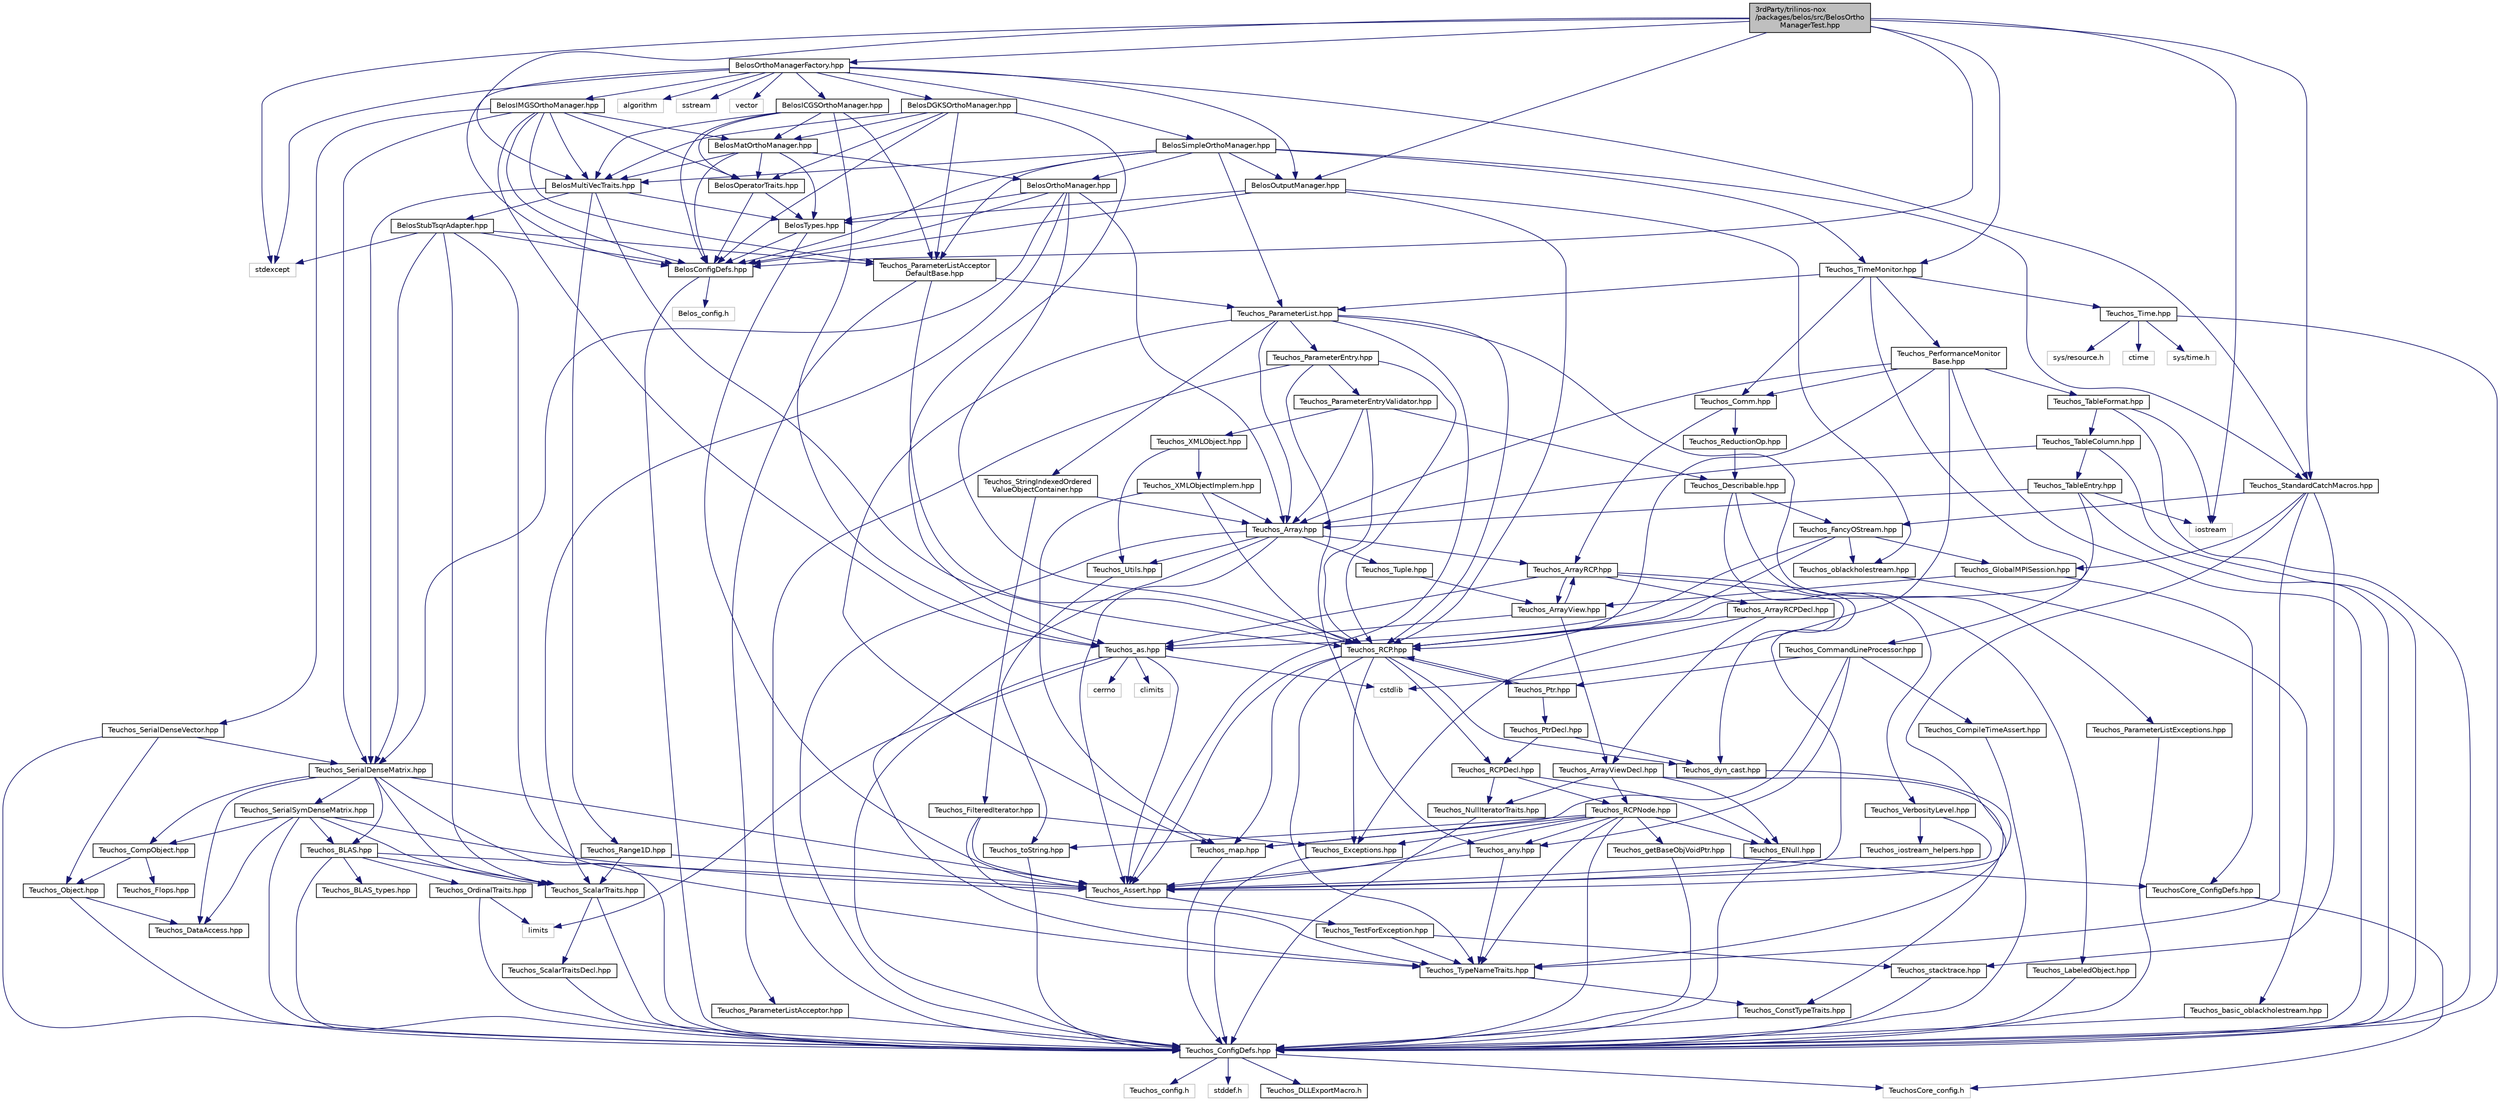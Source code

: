 digraph "3rdParty/trilinos-nox/packages/belos/src/BelosOrthoManagerTest.hpp"
{
  edge [fontname="Helvetica",fontsize="10",labelfontname="Helvetica",labelfontsize="10"];
  node [fontname="Helvetica",fontsize="10",shape=record];
  Node0 [label="3rdParty/trilinos-nox\l/packages/belos/src/BelosOrtho\lManagerTest.hpp",height=0.2,width=0.4,color="black", fillcolor="grey75", style="filled", fontcolor="black"];
  Node0 -> Node1 [color="midnightblue",fontsize="10",style="solid",fontname="Helvetica"];
  Node1 [label="BelosConfigDefs.hpp",height=0.2,width=0.4,color="black", fillcolor="white", style="filled",URL="$d9/da2/_belos_config_defs_8hpp.html",tooltip="Belos header file which uses auto-configuration information to include necessary C++ headers..."];
  Node1 -> Node2 [color="midnightblue",fontsize="10",style="solid",fontname="Helvetica"];
  Node2 [label="Belos_config.h",height=0.2,width=0.4,color="grey75", fillcolor="white", style="filled"];
  Node1 -> Node3 [color="midnightblue",fontsize="10",style="solid",fontname="Helvetica"];
  Node3 [label="Teuchos_ConfigDefs.hpp",height=0.2,width=0.4,color="black", fillcolor="white", style="filled",URL="$d5/d3c/_teuchos___config_defs_8hpp.html",tooltip="Teuchos header file which uses auto-configuration information to include necessary C++ headers..."];
  Node3 -> Node4 [color="midnightblue",fontsize="10",style="solid",fontname="Helvetica"];
  Node4 [label="TeuchosCore_config.h",height=0.2,width=0.4,color="grey75", fillcolor="white", style="filled"];
  Node3 -> Node5 [color="midnightblue",fontsize="10",style="solid",fontname="Helvetica"];
  Node5 [label="Teuchos_config.h",height=0.2,width=0.4,color="grey75", fillcolor="white", style="filled"];
  Node3 -> Node6 [color="midnightblue",fontsize="10",style="solid",fontname="Helvetica"];
  Node6 [label="stddef.h",height=0.2,width=0.4,color="grey75", fillcolor="white", style="filled"];
  Node3 -> Node7 [color="midnightblue",fontsize="10",style="solid",fontname="Helvetica"];
  Node7 [label="Teuchos_DLLExportMacro.h",height=0.2,width=0.4,color="black", fillcolor="white", style="filled",URL="$d2/dd7/_teuchos___d_l_l_export_macro_8h.html"];
  Node0 -> Node8 [color="midnightblue",fontsize="10",style="solid",fontname="Helvetica"];
  Node8 [label="BelosMultiVecTraits.hpp",height=0.2,width=0.4,color="black", fillcolor="white", style="filled",URL="$d0/dc8/_belos_multi_vec_traits_8hpp.html",tooltip="Declaration of basic traits for the multivector type. "];
  Node8 -> Node9 [color="midnightblue",fontsize="10",style="solid",fontname="Helvetica"];
  Node9 [label="BelosTypes.hpp",height=0.2,width=0.4,color="black", fillcolor="white", style="filled",URL="$d1/d5d/_belos_types_8hpp.html",tooltip="Collection of types and exceptions used within the Belos solvers. "];
  Node9 -> Node1 [color="midnightblue",fontsize="10",style="solid",fontname="Helvetica"];
  Node9 -> Node10 [color="midnightblue",fontsize="10",style="solid",fontname="Helvetica"];
  Node10 [label="Teuchos_Assert.hpp",height=0.2,width=0.4,color="black", fillcolor="white", style="filled",URL="$d1/d94/_teuchos___assert_8hpp.html"];
  Node10 -> Node11 [color="midnightblue",fontsize="10",style="solid",fontname="Helvetica"];
  Node11 [label="Teuchos_TestForException.hpp",height=0.2,width=0.4,color="black", fillcolor="white", style="filled",URL="$d5/d6b/_teuchos___test_for_exception_8hpp.html",tooltip="Standard test and throw macros. "];
  Node11 -> Node12 [color="midnightblue",fontsize="10",style="solid",fontname="Helvetica"];
  Node12 [label="Teuchos_TypeNameTraits.hpp",height=0.2,width=0.4,color="black", fillcolor="white", style="filled",URL="$dc/dc1/_teuchos___type_name_traits_8hpp.html",tooltip="Defines basic traits returning the name of a type in a portable and readable way. ..."];
  Node12 -> Node13 [color="midnightblue",fontsize="10",style="solid",fontname="Helvetica"];
  Node13 [label="Teuchos_ConstTypeTraits.hpp",height=0.2,width=0.4,color="black", fillcolor="white", style="filled",URL="$d1/db4/_teuchos___const_type_traits_8hpp.html"];
  Node13 -> Node3 [color="midnightblue",fontsize="10",style="solid",fontname="Helvetica"];
  Node11 -> Node14 [color="midnightblue",fontsize="10",style="solid",fontname="Helvetica"];
  Node14 [label="Teuchos_stacktrace.hpp",height=0.2,width=0.4,color="black", fillcolor="white", style="filled",URL="$dd/d97/_teuchos__stacktrace_8hpp.html",tooltip="Functions for returning stacktrace info (GCC only initially). "];
  Node14 -> Node3 [color="midnightblue",fontsize="10",style="solid",fontname="Helvetica"];
  Node8 -> Node15 [color="midnightblue",fontsize="10",style="solid",fontname="Helvetica"];
  Node15 [label="BelosStubTsqrAdapter.hpp",height=0.2,width=0.4,color="black", fillcolor="white", style="filled",URL="$db/d53/_belos_stub_tsqr_adapter_8hpp.html",tooltip="\"Stub\" TSQR adapter for unsupported multivector types. "];
  Node15 -> Node1 [color="midnightblue",fontsize="10",style="solid",fontname="Helvetica"];
  Node15 -> Node16 [color="midnightblue",fontsize="10",style="solid",fontname="Helvetica"];
  Node16 [label="Teuchos_ParameterListAcceptor\lDefaultBase.hpp",height=0.2,width=0.4,color="black", fillcolor="white", style="filled",URL="$df/d69/_teuchos___parameter_list_acceptor_default_base_8hpp.html"];
  Node16 -> Node17 [color="midnightblue",fontsize="10",style="solid",fontname="Helvetica"];
  Node17 [label="Teuchos_ParameterListAcceptor.hpp",height=0.2,width=0.4,color="black", fillcolor="white", style="filled",URL="$dd/d80/_teuchos___parameter_list_acceptor_8hpp.html"];
  Node17 -> Node3 [color="midnightblue",fontsize="10",style="solid",fontname="Helvetica"];
  Node16 -> Node18 [color="midnightblue",fontsize="10",style="solid",fontname="Helvetica"];
  Node18 [label="Teuchos_RCP.hpp",height=0.2,width=0.4,color="black", fillcolor="white", style="filled",URL="$d5/de4/_teuchos___r_c_p_8hpp.html",tooltip="Reference-counted pointer class and non-member templated function implementations. "];
  Node18 -> Node19 [color="midnightblue",fontsize="10",style="solid",fontname="Helvetica"];
  Node19 [label="Teuchos_RCPDecl.hpp",height=0.2,width=0.4,color="black", fillcolor="white", style="filled",URL="$d0/dbc/_teuchos___r_c_p_decl_8hpp.html",tooltip="Reference-counted pointer class and non-member templated function implementations. "];
  Node19 -> Node20 [color="midnightblue",fontsize="10",style="solid",fontname="Helvetica"];
  Node20 [label="Teuchos_RCPNode.hpp",height=0.2,width=0.4,color="black", fillcolor="white", style="filled",URL="$d3/d30/_teuchos___r_c_p_node_8hpp.html",tooltip="Reference-counted pointer node classes. "];
  Node20 -> Node3 [color="midnightblue",fontsize="10",style="solid",fontname="Helvetica"];
  Node20 -> Node21 [color="midnightblue",fontsize="10",style="solid",fontname="Helvetica"];
  Node21 [label="Teuchos_any.hpp",height=0.2,width=0.4,color="black", fillcolor="white", style="filled",URL="$d9/dc9/_teuchos__any_8hpp.html",tooltip="Modified boost::any class for holding a templated value. "];
  Node21 -> Node10 [color="midnightblue",fontsize="10",style="solid",fontname="Helvetica"];
  Node21 -> Node12 [color="midnightblue",fontsize="10",style="solid",fontname="Helvetica"];
  Node20 -> Node22 [color="midnightblue",fontsize="10",style="solid",fontname="Helvetica"];
  Node22 [label="Teuchos_map.hpp",height=0.2,width=0.4,color="black", fillcolor="white", style="filled",URL="$da/df9/_teuchos__map_8hpp.html",tooltip="Provides std::map class for deficient platforms. "];
  Node22 -> Node3 [color="midnightblue",fontsize="10",style="solid",fontname="Helvetica"];
  Node20 -> Node23 [color="midnightblue",fontsize="10",style="solid",fontname="Helvetica"];
  Node23 [label="Teuchos_ENull.hpp",height=0.2,width=0.4,color="black", fillcolor="white", style="filled",URL="$d7/d37/_teuchos___e_null_8hpp.html"];
  Node23 -> Node3 [color="midnightblue",fontsize="10",style="solid",fontname="Helvetica"];
  Node20 -> Node10 [color="midnightblue",fontsize="10",style="solid",fontname="Helvetica"];
  Node20 -> Node24 [color="midnightblue",fontsize="10",style="solid",fontname="Helvetica"];
  Node24 [label="Teuchos_Exceptions.hpp",height=0.2,width=0.4,color="black", fillcolor="white", style="filled",URL="$d2/d66/_teuchos___exceptions_8hpp.html"];
  Node24 -> Node3 [color="midnightblue",fontsize="10",style="solid",fontname="Helvetica"];
  Node20 -> Node12 [color="midnightblue",fontsize="10",style="solid",fontname="Helvetica"];
  Node20 -> Node25 [color="midnightblue",fontsize="10",style="solid",fontname="Helvetica"];
  Node25 [label="Teuchos_toString.hpp",height=0.2,width=0.4,color="black", fillcolor="white", style="filled",URL="$de/d8b/_teuchos__to_string_8hpp.html"];
  Node25 -> Node3 [color="midnightblue",fontsize="10",style="solid",fontname="Helvetica"];
  Node20 -> Node26 [color="midnightblue",fontsize="10",style="solid",fontname="Helvetica"];
  Node26 [label="Teuchos_getBaseObjVoidPtr.hpp",height=0.2,width=0.4,color="black", fillcolor="white", style="filled",URL="$db/ddb/_teuchos__get_base_obj_void_ptr_8hpp.html"];
  Node26 -> Node27 [color="midnightblue",fontsize="10",style="solid",fontname="Helvetica"];
  Node27 [label="TeuchosCore_ConfigDefs.hpp",height=0.2,width=0.4,color="black", fillcolor="white", style="filled",URL="$d1/d38/_teuchos_core___config_defs_8hpp.html"];
  Node27 -> Node4 [color="midnightblue",fontsize="10",style="solid",fontname="Helvetica"];
  Node26 -> Node3 [color="midnightblue",fontsize="10",style="solid",fontname="Helvetica"];
  Node19 -> Node23 [color="midnightblue",fontsize="10",style="solid",fontname="Helvetica"];
  Node19 -> Node28 [color="midnightblue",fontsize="10",style="solid",fontname="Helvetica"];
  Node28 [label="Teuchos_NullIteratorTraits.hpp",height=0.2,width=0.4,color="black", fillcolor="white", style="filled",URL="$d6/d76/_teuchos___null_iterator_traits_8hpp.html"];
  Node28 -> Node3 [color="midnightblue",fontsize="10",style="solid",fontname="Helvetica"];
  Node18 -> Node29 [color="midnightblue",fontsize="10",style="solid",fontname="Helvetica"];
  Node29 [label="Teuchos_Ptr.hpp",height=0.2,width=0.4,color="black", fillcolor="white", style="filled",URL="$dc/dc8/_teuchos___ptr_8hpp.html"];
  Node29 -> Node30 [color="midnightblue",fontsize="10",style="solid",fontname="Helvetica"];
  Node30 [label="Teuchos_PtrDecl.hpp",height=0.2,width=0.4,color="black", fillcolor="white", style="filled",URL="$df/dbd/_teuchos___ptr_decl_8hpp.html"];
  Node30 -> Node19 [color="midnightblue",fontsize="10",style="solid",fontname="Helvetica"];
  Node30 -> Node31 [color="midnightblue",fontsize="10",style="solid",fontname="Helvetica"];
  Node31 [label="Teuchos_dyn_cast.hpp",height=0.2,width=0.4,color="black", fillcolor="white", style="filled",URL="$d9/d17/_teuchos__dyn__cast_8hpp.html"];
  Node31 -> Node12 [color="midnightblue",fontsize="10",style="solid",fontname="Helvetica"];
  Node29 -> Node18 [color="midnightblue",fontsize="10",style="solid",fontname="Helvetica"];
  Node18 -> Node10 [color="midnightblue",fontsize="10",style="solid",fontname="Helvetica"];
  Node18 -> Node24 [color="midnightblue",fontsize="10",style="solid",fontname="Helvetica"];
  Node18 -> Node31 [color="midnightblue",fontsize="10",style="solid",fontname="Helvetica"];
  Node18 -> Node22 [color="midnightblue",fontsize="10",style="solid",fontname="Helvetica"];
  Node18 -> Node12 [color="midnightblue",fontsize="10",style="solid",fontname="Helvetica"];
  Node16 -> Node32 [color="midnightblue",fontsize="10",style="solid",fontname="Helvetica"];
  Node32 [label="Teuchos_ParameterList.hpp",height=0.2,width=0.4,color="black", fillcolor="white", style="filled",URL="$df/d49/_teuchos___parameter_list_8hpp.html",tooltip="Templated Parameter List class. "];
  Node32 -> Node33 [color="midnightblue",fontsize="10",style="solid",fontname="Helvetica"];
  Node33 [label="Teuchos_ParameterListExceptions.hpp",height=0.2,width=0.4,color="black", fillcolor="white", style="filled",URL="$dd/d54/_teuchos___parameter_list_exceptions_8hpp.html"];
  Node33 -> Node3 [color="midnightblue",fontsize="10",style="solid",fontname="Helvetica"];
  Node32 -> Node34 [color="midnightblue",fontsize="10",style="solid",fontname="Helvetica"];
  Node34 [label="Teuchos_ParameterEntry.hpp",height=0.2,width=0.4,color="black", fillcolor="white", style="filled",URL="$d9/daf/_teuchos___parameter_entry_8hpp.html",tooltip="Object held as the \"value\" in the Teuchos::ParameterList std::map. "];
  Node34 -> Node3 [color="midnightblue",fontsize="10",style="solid",fontname="Helvetica"];
  Node34 -> Node21 [color="midnightblue",fontsize="10",style="solid",fontname="Helvetica"];
  Node34 -> Node18 [color="midnightblue",fontsize="10",style="solid",fontname="Helvetica"];
  Node34 -> Node35 [color="midnightblue",fontsize="10",style="solid",fontname="Helvetica"];
  Node35 [label="Teuchos_ParameterEntryValidator.hpp",height=0.2,width=0.4,color="black", fillcolor="white", style="filled",URL="$d1/da5/_teuchos___parameter_entry_validator_8hpp.html"];
  Node35 -> Node18 [color="midnightblue",fontsize="10",style="solid",fontname="Helvetica"];
  Node35 -> Node36 [color="midnightblue",fontsize="10",style="solid",fontname="Helvetica"];
  Node36 [label="Teuchos_Array.hpp",height=0.2,width=0.4,color="black", fillcolor="white", style="filled",URL="$df/d74/_teuchos___array_8hpp.html",tooltip="Templated array class derived from the STL std::vector. "];
  Node36 -> Node3 [color="midnightblue",fontsize="10",style="solid",fontname="Helvetica"];
  Node36 -> Node10 [color="midnightblue",fontsize="10",style="solid",fontname="Helvetica"];
  Node36 -> Node12 [color="midnightblue",fontsize="10",style="solid",fontname="Helvetica"];
  Node36 -> Node37 [color="midnightblue",fontsize="10",style="solid",fontname="Helvetica"];
  Node37 [label="Teuchos_ArrayRCP.hpp",height=0.2,width=0.4,color="black", fillcolor="white", style="filled",URL="$dc/dde/_teuchos___array_r_c_p_8hpp.html"];
  Node37 -> Node38 [color="midnightblue",fontsize="10",style="solid",fontname="Helvetica"];
  Node38 [label="Teuchos_ArrayRCPDecl.hpp",height=0.2,width=0.4,color="black", fillcolor="white", style="filled",URL="$d6/d98/_teuchos___array_r_c_p_decl_8hpp.html"];
  Node38 -> Node18 [color="midnightblue",fontsize="10",style="solid",fontname="Helvetica"];
  Node38 -> Node24 [color="midnightblue",fontsize="10",style="solid",fontname="Helvetica"];
  Node38 -> Node39 [color="midnightblue",fontsize="10",style="solid",fontname="Helvetica"];
  Node39 [label="Teuchos_ArrayViewDecl.hpp",height=0.2,width=0.4,color="black", fillcolor="white", style="filled",URL="$dd/d83/_teuchos___array_view_decl_8hpp.html"];
  Node39 -> Node20 [color="midnightblue",fontsize="10",style="solid",fontname="Helvetica"];
  Node39 -> Node23 [color="midnightblue",fontsize="10",style="solid",fontname="Helvetica"];
  Node39 -> Node28 [color="midnightblue",fontsize="10",style="solid",fontname="Helvetica"];
  Node39 -> Node13 [color="midnightblue",fontsize="10",style="solid",fontname="Helvetica"];
  Node37 -> Node40 [color="midnightblue",fontsize="10",style="solid",fontname="Helvetica"];
  Node40 [label="Teuchos_ArrayView.hpp",height=0.2,width=0.4,color="black", fillcolor="white", style="filled",URL="$df/d54/_teuchos___array_view_8hpp.html"];
  Node40 -> Node39 [color="midnightblue",fontsize="10",style="solid",fontname="Helvetica"];
  Node40 -> Node37 [color="midnightblue",fontsize="10",style="solid",fontname="Helvetica"];
  Node40 -> Node41 [color="midnightblue",fontsize="10",style="solid",fontname="Helvetica"];
  Node41 [label="Teuchos_as.hpp",height=0.2,width=0.4,color="black", fillcolor="white", style="filled",URL="$d2/db9/_teuchos__as_8hpp.html",tooltip="Definition of Teuchos::as, for conversions between types. "];
  Node41 -> Node3 [color="midnightblue",fontsize="10",style="solid",fontname="Helvetica"];
  Node41 -> Node10 [color="midnightblue",fontsize="10",style="solid",fontname="Helvetica"];
  Node41 -> Node42 [color="midnightblue",fontsize="10",style="solid",fontname="Helvetica"];
  Node42 [label="limits",height=0.2,width=0.4,color="grey75", fillcolor="white", style="filled"];
  Node41 -> Node43 [color="midnightblue",fontsize="10",style="solid",fontname="Helvetica"];
  Node43 [label="cstdlib",height=0.2,width=0.4,color="grey75", fillcolor="white", style="filled"];
  Node41 -> Node44 [color="midnightblue",fontsize="10",style="solid",fontname="Helvetica"];
  Node44 [label="cerrno",height=0.2,width=0.4,color="grey75", fillcolor="white", style="filled"];
  Node41 -> Node45 [color="midnightblue",fontsize="10",style="solid",fontname="Helvetica"];
  Node45 [label="climits",height=0.2,width=0.4,color="grey75", fillcolor="white", style="filled"];
  Node37 -> Node10 [color="midnightblue",fontsize="10",style="solid",fontname="Helvetica"];
  Node37 -> Node31 [color="midnightblue",fontsize="10",style="solid",fontname="Helvetica"];
  Node37 -> Node41 [color="midnightblue",fontsize="10",style="solid",fontname="Helvetica"];
  Node36 -> Node46 [color="midnightblue",fontsize="10",style="solid",fontname="Helvetica"];
  Node46 [label="Teuchos_Tuple.hpp",height=0.2,width=0.4,color="black", fillcolor="white", style="filled",URL="$dd/deb/_teuchos___tuple_8hpp.html"];
  Node46 -> Node40 [color="midnightblue",fontsize="10",style="solid",fontname="Helvetica"];
  Node36 -> Node47 [color="midnightblue",fontsize="10",style="solid",fontname="Helvetica"];
  Node47 [label="Teuchos_Utils.hpp",height=0.2,width=0.4,color="black", fillcolor="white", style="filled",URL="$da/d13/_teuchos___utils_8hpp.html",tooltip="A utilities class for Teuchos. "];
  Node47 -> Node25 [color="midnightblue",fontsize="10",style="solid",fontname="Helvetica"];
  Node35 -> Node48 [color="midnightblue",fontsize="10",style="solid",fontname="Helvetica"];
  Node48 [label="Teuchos_XMLObject.hpp",height=0.2,width=0.4,color="black", fillcolor="white", style="filled",URL="$d5/d86/_teuchos___x_m_l_object_8hpp.html",tooltip="An object representation of a subset of XML data. "];
  Node48 -> Node49 [color="midnightblue",fontsize="10",style="solid",fontname="Helvetica"];
  Node49 [label="Teuchos_XMLObjectImplem.hpp",height=0.2,width=0.4,color="black", fillcolor="white", style="filled",URL="$d9/d6a/_teuchos___x_m_l_object_implem_8hpp.html",tooltip="Low level implementation of XMLObject. "];
  Node49 -> Node22 [color="midnightblue",fontsize="10",style="solid",fontname="Helvetica"];
  Node49 -> Node36 [color="midnightblue",fontsize="10",style="solid",fontname="Helvetica"];
  Node49 -> Node18 [color="midnightblue",fontsize="10",style="solid",fontname="Helvetica"];
  Node48 -> Node47 [color="midnightblue",fontsize="10",style="solid",fontname="Helvetica"];
  Node35 -> Node50 [color="midnightblue",fontsize="10",style="solid",fontname="Helvetica"];
  Node50 [label="Teuchos_Describable.hpp",height=0.2,width=0.4,color="black", fillcolor="white", style="filled",URL="$d8/d2e/_teuchos___describable_8hpp.html"];
  Node50 -> Node51 [color="midnightblue",fontsize="10",style="solid",fontname="Helvetica"];
  Node51 [label="Teuchos_VerbosityLevel.hpp",height=0.2,width=0.4,color="black", fillcolor="white", style="filled",URL="$d8/d4f/_teuchos___verbosity_level_8hpp.html"];
  Node51 -> Node10 [color="midnightblue",fontsize="10",style="solid",fontname="Helvetica"];
  Node51 -> Node52 [color="midnightblue",fontsize="10",style="solid",fontname="Helvetica"];
  Node52 [label="Teuchos_iostream_helpers.hpp",height=0.2,width=0.4,color="black", fillcolor="white", style="filled",URL="$de/dad/_teuchos__iostream__helpers_8hpp.html"];
  Node52 -> Node10 [color="midnightblue",fontsize="10",style="solid",fontname="Helvetica"];
  Node50 -> Node53 [color="midnightblue",fontsize="10",style="solid",fontname="Helvetica"];
  Node53 [label="Teuchos_FancyOStream.hpp",height=0.2,width=0.4,color="black", fillcolor="white", style="filled",URL="$d2/d6a/_teuchos___fancy_o_stream_8hpp.html"];
  Node53 -> Node18 [color="midnightblue",fontsize="10",style="solid",fontname="Helvetica"];
  Node53 -> Node54 [color="midnightblue",fontsize="10",style="solid",fontname="Helvetica"];
  Node54 [label="Teuchos_GlobalMPISession.hpp",height=0.2,width=0.4,color="black", fillcolor="white", style="filled",URL="$d4/df8/_teuchos___global_m_p_i_session_8hpp.html",tooltip="A MPI utilities class, providing methods for initializing, finalizing, and querying the global MPI se..."];
  Node54 -> Node27 [color="midnightblue",fontsize="10",style="solid",fontname="Helvetica"];
  Node54 -> Node40 [color="midnightblue",fontsize="10",style="solid",fontname="Helvetica"];
  Node53 -> Node55 [color="midnightblue",fontsize="10",style="solid",fontname="Helvetica"];
  Node55 [label="Teuchos_oblackholestream.hpp",height=0.2,width=0.4,color="black", fillcolor="white", style="filled",URL="$da/df2/_teuchos__oblackholestream_8hpp.html"];
  Node55 -> Node56 [color="midnightblue",fontsize="10",style="solid",fontname="Helvetica"];
  Node56 [label="Teuchos_basic_oblackholestream.hpp",height=0.2,width=0.4,color="black", fillcolor="white", style="filled",URL="$d2/de6/_teuchos__basic__oblackholestream_8hpp.html"];
  Node56 -> Node3 [color="midnightblue",fontsize="10",style="solid",fontname="Helvetica"];
  Node53 -> Node41 [color="midnightblue",fontsize="10",style="solid",fontname="Helvetica"];
  Node50 -> Node57 [color="midnightblue",fontsize="10",style="solid",fontname="Helvetica"];
  Node57 [label="Teuchos_LabeledObject.hpp",height=0.2,width=0.4,color="black", fillcolor="white", style="filled",URL="$d2/de2/_teuchos___labeled_object_8hpp.html"];
  Node57 -> Node3 [color="midnightblue",fontsize="10",style="solid",fontname="Helvetica"];
  Node32 -> Node58 [color="midnightblue",fontsize="10",style="solid",fontname="Helvetica"];
  Node58 [label="Teuchos_StringIndexedOrdered\lValueObjectContainer.hpp",height=0.2,width=0.4,color="black", fillcolor="white", style="filled",URL="$da/d7f/_teuchos___string_indexed_ordered_value_object_container_8hpp.html"];
  Node58 -> Node36 [color="midnightblue",fontsize="10",style="solid",fontname="Helvetica"];
  Node58 -> Node59 [color="midnightblue",fontsize="10",style="solid",fontname="Helvetica"];
  Node59 [label="Teuchos_FilteredIterator.hpp",height=0.2,width=0.4,color="black", fillcolor="white", style="filled",URL="$d9/d7d/_teuchos___filtered_iterator_8hpp.html"];
  Node59 -> Node10 [color="midnightblue",fontsize="10",style="solid",fontname="Helvetica"];
  Node59 -> Node12 [color="midnightblue",fontsize="10",style="solid",fontname="Helvetica"];
  Node59 -> Node24 [color="midnightblue",fontsize="10",style="solid",fontname="Helvetica"];
  Node32 -> Node10 [color="midnightblue",fontsize="10",style="solid",fontname="Helvetica"];
  Node32 -> Node18 [color="midnightblue",fontsize="10",style="solid",fontname="Helvetica"];
  Node32 -> Node36 [color="midnightblue",fontsize="10",style="solid",fontname="Helvetica"];
  Node32 -> Node22 [color="midnightblue",fontsize="10",style="solid",fontname="Helvetica"];
  Node15 -> Node60 [color="midnightblue",fontsize="10",style="solid",fontname="Helvetica"];
  Node60 [label="Teuchos_ScalarTraits.hpp",height=0.2,width=0.4,color="black", fillcolor="white", style="filled",URL="$d2/d50/_teuchos___scalar_traits_8hpp.html",tooltip="Defines basic traits for the scalar field type. "];
  Node60 -> Node3 [color="midnightblue",fontsize="10",style="solid",fontname="Helvetica"];
  Node60 -> Node61 [color="midnightblue",fontsize="10",style="solid",fontname="Helvetica"];
  Node61 [label="Teuchos_ScalarTraitsDecl.hpp",height=0.2,width=0.4,color="black", fillcolor="white", style="filled",URL="$d2/d8b/_teuchos___scalar_traits_decl_8hpp.html",tooltip="Declaration and default implementation for basic traits for the scalar field type. "];
  Node61 -> Node3 [color="midnightblue",fontsize="10",style="solid",fontname="Helvetica"];
  Node15 -> Node62 [color="midnightblue",fontsize="10",style="solid",fontname="Helvetica"];
  Node62 [label="Teuchos_SerialDenseMatrix.hpp",height=0.2,width=0.4,color="black", fillcolor="white", style="filled",URL="$d3/d68/_teuchos___serial_dense_matrix_8hpp.html",tooltip="Templated serial dense matrix class. "];
  Node62 -> Node63 [color="midnightblue",fontsize="10",style="solid",fontname="Helvetica"];
  Node63 [label="Teuchos_CompObject.hpp",height=0.2,width=0.4,color="black", fillcolor="white", style="filled",URL="$d9/d2e/_teuchos___comp_object_8hpp.html",tooltip="Object for storing data and providing functionality that is common to all computational classes..."];
  Node63 -> Node64 [color="midnightblue",fontsize="10",style="solid",fontname="Helvetica"];
  Node64 [label="Teuchos_Object.hpp",height=0.2,width=0.4,color="black", fillcolor="white", style="filled",URL="$df/db3/_teuchos___object_8hpp.html",tooltip="The base Teuchos object. "];
  Node64 -> Node3 [color="midnightblue",fontsize="10",style="solid",fontname="Helvetica"];
  Node64 -> Node65 [color="midnightblue",fontsize="10",style="solid",fontname="Helvetica"];
  Node65 [label="Teuchos_DataAccess.hpp",height=0.2,width=0.4,color="black", fillcolor="white", style="filled",URL="$de/d96/_teuchos___data_access_8hpp.html",tooltip="Teuchos::DataAccess Mode enumerable type. "];
  Node63 -> Node66 [color="midnightblue",fontsize="10",style="solid",fontname="Helvetica"];
  Node66 [label="Teuchos_Flops.hpp",height=0.2,width=0.4,color="black", fillcolor="white", style="filled",URL="$d3/dae/_teuchos___flops_8hpp.html",tooltip="Object for providing basic support and consistent interfaces for counting/reporting floating-point op..."];
  Node62 -> Node67 [color="midnightblue",fontsize="10",style="solid",fontname="Helvetica"];
  Node67 [label="Teuchos_BLAS.hpp",height=0.2,width=0.4,color="black", fillcolor="white", style="filled",URL="$d1/dd9/_teuchos___b_l_a_s_8hpp.html",tooltip="Templated interface class to BLAS routines. "];
  Node67 -> Node3 [color="midnightblue",fontsize="10",style="solid",fontname="Helvetica"];
  Node67 -> Node60 [color="midnightblue",fontsize="10",style="solid",fontname="Helvetica"];
  Node67 -> Node68 [color="midnightblue",fontsize="10",style="solid",fontname="Helvetica"];
  Node68 [label="Teuchos_OrdinalTraits.hpp",height=0.2,width=0.4,color="black", fillcolor="white", style="filled",URL="$d2/dc5/_teuchos___ordinal_traits_8hpp.html",tooltip="Defines basic traits for the ordinal field type. "];
  Node68 -> Node3 [color="midnightblue",fontsize="10",style="solid",fontname="Helvetica"];
  Node68 -> Node42 [color="midnightblue",fontsize="10",style="solid",fontname="Helvetica"];
  Node67 -> Node69 [color="midnightblue",fontsize="10",style="solid",fontname="Helvetica"];
  Node69 [label="Teuchos_BLAS_types.hpp",height=0.2,width=0.4,color="black", fillcolor="white", style="filled",URL="$d1/d30/_teuchos___b_l_a_s__types_8hpp.html",tooltip="Enumerated types for BLAS input characters. "];
  Node67 -> Node10 [color="midnightblue",fontsize="10",style="solid",fontname="Helvetica"];
  Node62 -> Node60 [color="midnightblue",fontsize="10",style="solid",fontname="Helvetica"];
  Node62 -> Node65 [color="midnightblue",fontsize="10",style="solid",fontname="Helvetica"];
  Node62 -> Node3 [color="midnightblue",fontsize="10",style="solid",fontname="Helvetica"];
  Node62 -> Node10 [color="midnightblue",fontsize="10",style="solid",fontname="Helvetica"];
  Node62 -> Node70 [color="midnightblue",fontsize="10",style="solid",fontname="Helvetica"];
  Node70 [label="Teuchos_SerialSymDenseMatrix.hpp",height=0.2,width=0.4,color="black", fillcolor="white", style="filled",URL="$db/d6c/_teuchos___serial_sym_dense_matrix_8hpp.html",tooltip="Templated serial, dense, symmetric matrix class. "];
  Node70 -> Node63 [color="midnightblue",fontsize="10",style="solid",fontname="Helvetica"];
  Node70 -> Node67 [color="midnightblue",fontsize="10",style="solid",fontname="Helvetica"];
  Node70 -> Node60 [color="midnightblue",fontsize="10",style="solid",fontname="Helvetica"];
  Node70 -> Node65 [color="midnightblue",fontsize="10",style="solid",fontname="Helvetica"];
  Node70 -> Node3 [color="midnightblue",fontsize="10",style="solid",fontname="Helvetica"];
  Node70 -> Node10 [color="midnightblue",fontsize="10",style="solid",fontname="Helvetica"];
  Node15 -> Node12 [color="midnightblue",fontsize="10",style="solid",fontname="Helvetica"];
  Node15 -> Node71 [color="midnightblue",fontsize="10",style="solid",fontname="Helvetica"];
  Node71 [label="stdexcept",height=0.2,width=0.4,color="grey75", fillcolor="white", style="filled"];
  Node8 -> Node72 [color="midnightblue",fontsize="10",style="solid",fontname="Helvetica"];
  Node72 [label="Teuchos_Range1D.hpp",height=0.2,width=0.4,color="black", fillcolor="white", style="filled",URL="$dd/d66/_teuchos___range1_d_8hpp.html"];
  Node72 -> Node60 [color="midnightblue",fontsize="10",style="solid",fontname="Helvetica"];
  Node72 -> Node10 [color="midnightblue",fontsize="10",style="solid",fontname="Helvetica"];
  Node8 -> Node18 [color="midnightblue",fontsize="10",style="solid",fontname="Helvetica"];
  Node8 -> Node62 [color="midnightblue",fontsize="10",style="solid",fontname="Helvetica"];
  Node0 -> Node73 [color="midnightblue",fontsize="10",style="solid",fontname="Helvetica"];
  Node73 [label="BelosOutputManager.hpp",height=0.2,width=0.4,color="black", fillcolor="white", style="filled",URL="$d0/db2/_belos_output_manager_8hpp.html",tooltip="Class which manages the output and verbosity of the Belos solvers. "];
  Node73 -> Node1 [color="midnightblue",fontsize="10",style="solid",fontname="Helvetica"];
  Node73 -> Node9 [color="midnightblue",fontsize="10",style="solid",fontname="Helvetica"];
  Node73 -> Node55 [color="midnightblue",fontsize="10",style="solid",fontname="Helvetica"];
  Node73 -> Node18 [color="midnightblue",fontsize="10",style="solid",fontname="Helvetica"];
  Node0 -> Node74 [color="midnightblue",fontsize="10",style="solid",fontname="Helvetica"];
  Node74 [label="BelosOrthoManagerFactory.hpp",height=0.2,width=0.4,color="black", fillcolor="white", style="filled",URL="$db/d04/_belos_ortho_manager_factory_8hpp.html"];
  Node74 -> Node1 [color="midnightblue",fontsize="10",style="solid",fontname="Helvetica"];
  Node74 -> Node75 [color="midnightblue",fontsize="10",style="solid",fontname="Helvetica"];
  Node75 [label="BelosICGSOrthoManager.hpp",height=0.2,width=0.4,color="black", fillcolor="white", style="filled",URL="$d3/db7/_belos_i_c_g_s_ortho_manager_8hpp.html",tooltip="Iterated Classical Gram-Schmidt (ICGS) implementation of the Belos::OrthoManager class. "];
  Node75 -> Node1 [color="midnightblue",fontsize="10",style="solid",fontname="Helvetica"];
  Node75 -> Node8 [color="midnightblue",fontsize="10",style="solid",fontname="Helvetica"];
  Node75 -> Node76 [color="midnightblue",fontsize="10",style="solid",fontname="Helvetica"];
  Node76 [label="BelosOperatorTraits.hpp",height=0.2,width=0.4,color="black", fillcolor="white", style="filled",URL="$d8/de4/_belos_operator_traits_8hpp.html",tooltip="Class which defines basic traits for the operator type. "];
  Node76 -> Node1 [color="midnightblue",fontsize="10",style="solid",fontname="Helvetica"];
  Node76 -> Node9 [color="midnightblue",fontsize="10",style="solid",fontname="Helvetica"];
  Node75 -> Node77 [color="midnightblue",fontsize="10",style="solid",fontname="Helvetica"];
  Node77 [label="BelosMatOrthoManager.hpp",height=0.2,width=0.4,color="black", fillcolor="white", style="filled",URL="$d3/da1/_belos_mat_ortho_manager_8hpp.html",tooltip="Templated virtual class for providing orthogonalization/orthonormalization methods with matrix-based ..."];
  Node77 -> Node1 [color="midnightblue",fontsize="10",style="solid",fontname="Helvetica"];
  Node77 -> Node9 [color="midnightblue",fontsize="10",style="solid",fontname="Helvetica"];
  Node77 -> Node78 [color="midnightblue",fontsize="10",style="solid",fontname="Helvetica"];
  Node78 [label="BelosOrthoManager.hpp",height=0.2,width=0.4,color="black", fillcolor="white", style="filled",URL="$d4/d0b/_belos_ortho_manager_8hpp.html",tooltip="Templated virtual class for providing orthogonalization/orthonormalization methods. "];
  Node78 -> Node1 [color="midnightblue",fontsize="10",style="solid",fontname="Helvetica"];
  Node78 -> Node9 [color="midnightblue",fontsize="10",style="solid",fontname="Helvetica"];
  Node78 -> Node60 [color="midnightblue",fontsize="10",style="solid",fontname="Helvetica"];
  Node78 -> Node18 [color="midnightblue",fontsize="10",style="solid",fontname="Helvetica"];
  Node78 -> Node62 [color="midnightblue",fontsize="10",style="solid",fontname="Helvetica"];
  Node78 -> Node36 [color="midnightblue",fontsize="10",style="solid",fontname="Helvetica"];
  Node77 -> Node8 [color="midnightblue",fontsize="10",style="solid",fontname="Helvetica"];
  Node77 -> Node76 [color="midnightblue",fontsize="10",style="solid",fontname="Helvetica"];
  Node75 -> Node41 [color="midnightblue",fontsize="10",style="solid",fontname="Helvetica"];
  Node75 -> Node16 [color="midnightblue",fontsize="10",style="solid",fontname="Helvetica"];
  Node74 -> Node79 [color="midnightblue",fontsize="10",style="solid",fontname="Helvetica"];
  Node79 [label="BelosIMGSOrthoManager.hpp",height=0.2,width=0.4,color="black", fillcolor="white", style="filled",URL="$d0/dd0/_belos_i_m_g_s_ortho_manager_8hpp.html",tooltip="Iterated Modified Gram-Schmidt (IMGS) implementation of the Belos::OrthoManager class. "];
  Node79 -> Node1 [color="midnightblue",fontsize="10",style="solid",fontname="Helvetica"];
  Node79 -> Node8 [color="midnightblue",fontsize="10",style="solid",fontname="Helvetica"];
  Node79 -> Node76 [color="midnightblue",fontsize="10",style="solid",fontname="Helvetica"];
  Node79 -> Node77 [color="midnightblue",fontsize="10",style="solid",fontname="Helvetica"];
  Node79 -> Node62 [color="midnightblue",fontsize="10",style="solid",fontname="Helvetica"];
  Node79 -> Node80 [color="midnightblue",fontsize="10",style="solid",fontname="Helvetica"];
  Node80 [label="Teuchos_SerialDenseVector.hpp",height=0.2,width=0.4,color="black", fillcolor="white", style="filled",URL="$d7/db7/_teuchos___serial_dense_vector_8hpp.html",tooltip="Templated serial dense vector class. "];
  Node80 -> Node3 [color="midnightblue",fontsize="10",style="solid",fontname="Helvetica"];
  Node80 -> Node64 [color="midnightblue",fontsize="10",style="solid",fontname="Helvetica"];
  Node80 -> Node62 [color="midnightblue",fontsize="10",style="solid",fontname="Helvetica"];
  Node79 -> Node41 [color="midnightblue",fontsize="10",style="solid",fontname="Helvetica"];
  Node79 -> Node16 [color="midnightblue",fontsize="10",style="solid",fontname="Helvetica"];
  Node74 -> Node81 [color="midnightblue",fontsize="10",style="solid",fontname="Helvetica"];
  Node81 [label="BelosDGKSOrthoManager.hpp",height=0.2,width=0.4,color="black", fillcolor="white", style="filled",URL="$d7/d80/_belos_d_g_k_s_ortho_manager_8hpp.html",tooltip="Classical Gram-Schmidt (with DGKS correction) implementation of the Belos::OrthoManager class..."];
  Node81 -> Node1 [color="midnightblue",fontsize="10",style="solid",fontname="Helvetica"];
  Node81 -> Node8 [color="midnightblue",fontsize="10",style="solid",fontname="Helvetica"];
  Node81 -> Node76 [color="midnightblue",fontsize="10",style="solid",fontname="Helvetica"];
  Node81 -> Node77 [color="midnightblue",fontsize="10",style="solid",fontname="Helvetica"];
  Node81 -> Node41 [color="midnightblue",fontsize="10",style="solid",fontname="Helvetica"];
  Node81 -> Node16 [color="midnightblue",fontsize="10",style="solid",fontname="Helvetica"];
  Node74 -> Node82 [color="midnightblue",fontsize="10",style="solid",fontname="Helvetica"];
  Node82 [label="BelosSimpleOrthoManager.hpp",height=0.2,width=0.4,color="black", fillcolor="white", style="filled",URL="$da/d5a/_belos_simple_ortho_manager_8hpp.html",tooltip="Simple OrthoManager implementation for benchmarks. "];
  Node82 -> Node1 [color="midnightblue",fontsize="10",style="solid",fontname="Helvetica"];
  Node82 -> Node8 [color="midnightblue",fontsize="10",style="solid",fontname="Helvetica"];
  Node82 -> Node78 [color="midnightblue",fontsize="10",style="solid",fontname="Helvetica"];
  Node82 -> Node73 [color="midnightblue",fontsize="10",style="solid",fontname="Helvetica"];
  Node82 -> Node32 [color="midnightblue",fontsize="10",style="solid",fontname="Helvetica"];
  Node82 -> Node16 [color="midnightblue",fontsize="10",style="solid",fontname="Helvetica"];
  Node82 -> Node83 [color="midnightblue",fontsize="10",style="solid",fontname="Helvetica"];
  Node83 [label="Teuchos_StandardCatchMacros.hpp",height=0.2,width=0.4,color="black", fillcolor="white", style="filled",URL="$da/db6/_teuchos___standard_catch_macros_8hpp.html"];
  Node83 -> Node54 [color="midnightblue",fontsize="10",style="solid",fontname="Helvetica"];
  Node83 -> Node53 [color="midnightblue",fontsize="10",style="solid",fontname="Helvetica"];
  Node83 -> Node12 [color="midnightblue",fontsize="10",style="solid",fontname="Helvetica"];
  Node83 -> Node14 [color="midnightblue",fontsize="10",style="solid",fontname="Helvetica"];
  Node83 -> Node10 [color="midnightblue",fontsize="10",style="solid",fontname="Helvetica"];
  Node82 -> Node84 [color="midnightblue",fontsize="10",style="solid",fontname="Helvetica"];
  Node84 [label="Teuchos_TimeMonitor.hpp",height=0.2,width=0.4,color="black", fillcolor="white", style="filled",URL="$d7/d89/_teuchos___time_monitor_8hpp.html",tooltip="Scope protection wrapper for Teuchos::Time, with timer reporting functionality. "];
  Node84 -> Node85 [color="midnightblue",fontsize="10",style="solid",fontname="Helvetica"];
  Node85 [label="Teuchos_PerformanceMonitor\lBase.hpp",height=0.2,width=0.4,color="black", fillcolor="white", style="filled",URL="$da/dfd/_teuchos___performance_monitor_base_8hpp.html",tooltip="Provides common capabilities for collecting and reporting performance data across processors..."];
  Node85 -> Node3 [color="midnightblue",fontsize="10",style="solid",fontname="Helvetica"];
  Node85 -> Node36 [color="midnightblue",fontsize="10",style="solid",fontname="Helvetica"];
  Node85 -> Node86 [color="midnightblue",fontsize="10",style="solid",fontname="Helvetica"];
  Node86 [label="Teuchos_Comm.hpp",height=0.2,width=0.4,color="black", fillcolor="white", style="filled",URL="$d6/d50/_teuchos___comm_8hpp.html"];
  Node86 -> Node87 [color="midnightblue",fontsize="10",style="solid",fontname="Helvetica"];
  Node87 [label="Teuchos_ReductionOp.hpp",height=0.2,width=0.4,color="black", fillcolor="white", style="filled",URL="$de/d7c/_teuchos___reduction_op_8hpp.html"];
  Node87 -> Node50 [color="midnightblue",fontsize="10",style="solid",fontname="Helvetica"];
  Node86 -> Node37 [color="midnightblue",fontsize="10",style="solid",fontname="Helvetica"];
  Node85 -> Node18 [color="midnightblue",fontsize="10",style="solid",fontname="Helvetica"];
  Node85 -> Node88 [color="midnightblue",fontsize="10",style="solid",fontname="Helvetica"];
  Node88 [label="Teuchos_TableFormat.hpp",height=0.2,width=0.4,color="black", fillcolor="white", style="filled",URL="$d9/de6/_teuchos___table_format_8hpp.html",tooltip="Provides utilities for formatting tabular output. "];
  Node88 -> Node3 [color="midnightblue",fontsize="10",style="solid",fontname="Helvetica"];
  Node88 -> Node89 [color="midnightblue",fontsize="10",style="solid",fontname="Helvetica"];
  Node89 [label="Teuchos_TableColumn.hpp",height=0.2,width=0.4,color="black", fillcolor="white", style="filled",URL="$dc/d23/_teuchos___table_column_8hpp.html",tooltip="A column of TableEntry objects. "];
  Node89 -> Node3 [color="midnightblue",fontsize="10",style="solid",fontname="Helvetica"];
  Node89 -> Node90 [color="midnightblue",fontsize="10",style="solid",fontname="Helvetica"];
  Node90 [label="Teuchos_TableEntry.hpp",height=0.2,width=0.4,color="black", fillcolor="white", style="filled",URL="$d7/d9c/_teuchos___table_entry_8hpp.html",tooltip="Base class for representing compound entries in a printed table of data. \"Compound\" means that each e..."];
  Node90 -> Node3 [color="midnightblue",fontsize="10",style="solid",fontname="Helvetica"];
  Node90 -> Node18 [color="midnightblue",fontsize="10",style="solid",fontname="Helvetica"];
  Node90 -> Node36 [color="midnightblue",fontsize="10",style="solid",fontname="Helvetica"];
  Node90 -> Node91 [color="midnightblue",fontsize="10",style="solid",fontname="Helvetica"];
  Node91 [label="iostream",height=0.2,width=0.4,color="grey75", fillcolor="white", style="filled"];
  Node89 -> Node36 [color="midnightblue",fontsize="10",style="solid",fontname="Helvetica"];
  Node88 -> Node91 [color="midnightblue",fontsize="10",style="solid",fontname="Helvetica"];
  Node85 -> Node43 [color="midnightblue",fontsize="10",style="solid",fontname="Helvetica"];
  Node84 -> Node32 [color="midnightblue",fontsize="10",style="solid",fontname="Helvetica"];
  Node84 -> Node86 [color="midnightblue",fontsize="10",style="solid",fontname="Helvetica"];
  Node84 -> Node92 [color="midnightblue",fontsize="10",style="solid",fontname="Helvetica"];
  Node92 [label="Teuchos_Time.hpp",height=0.2,width=0.4,color="black", fillcolor="white", style="filled",URL="$d2/db3/_teuchos___time_8hpp.html",tooltip="Basic wall-clock timer class. "];
  Node92 -> Node3 [color="midnightblue",fontsize="10",style="solid",fontname="Helvetica"];
  Node92 -> Node93 [color="midnightblue",fontsize="10",style="solid",fontname="Helvetica"];
  Node93 [label="ctime",height=0.2,width=0.4,color="grey75", fillcolor="white", style="filled"];
  Node92 -> Node94 [color="midnightblue",fontsize="10",style="solid",fontname="Helvetica"];
  Node94 [label="sys/time.h",height=0.2,width=0.4,color="grey75", fillcolor="white", style="filled"];
  Node92 -> Node95 [color="midnightblue",fontsize="10",style="solid",fontname="Helvetica"];
  Node95 [label="sys/resource.h",height=0.2,width=0.4,color="grey75", fillcolor="white", style="filled"];
  Node84 -> Node96 [color="midnightblue",fontsize="10",style="solid",fontname="Helvetica"];
  Node96 [label="Teuchos_CommandLineProcessor.hpp",height=0.2,width=0.4,color="black", fillcolor="white", style="filled",URL="$d5/d29/_teuchos___command_line_processor_8hpp.html",tooltip="Basic command line parser for input from (argc,argv[]) "];
  Node96 -> Node22 [color="midnightblue",fontsize="10",style="solid",fontname="Helvetica"];
  Node96 -> Node21 [color="midnightblue",fontsize="10",style="solid",fontname="Helvetica"];
  Node96 -> Node97 [color="midnightblue",fontsize="10",style="solid",fontname="Helvetica"];
  Node97 [label="Teuchos_CompileTimeAssert.hpp",height=0.2,width=0.4,color="black", fillcolor="white", style="filled",URL="$d8/d6d/_teuchos___compile_time_assert_8hpp.html",tooltip="Template classes for testing assertions at compile time. "];
  Node97 -> Node3 [color="midnightblue",fontsize="10",style="solid",fontname="Helvetica"];
  Node96 -> Node29 [color="midnightblue",fontsize="10",style="solid",fontname="Helvetica"];
  Node74 -> Node73 [color="midnightblue",fontsize="10",style="solid",fontname="Helvetica"];
  Node74 -> Node83 [color="midnightblue",fontsize="10",style="solid",fontname="Helvetica"];
  Node74 -> Node98 [color="midnightblue",fontsize="10",style="solid",fontname="Helvetica"];
  Node98 [label="algorithm",height=0.2,width=0.4,color="grey75", fillcolor="white", style="filled"];
  Node74 -> Node99 [color="midnightblue",fontsize="10",style="solid",fontname="Helvetica"];
  Node99 [label="sstream",height=0.2,width=0.4,color="grey75", fillcolor="white", style="filled"];
  Node74 -> Node71 [color="midnightblue",fontsize="10",style="solid",fontname="Helvetica"];
  Node74 -> Node100 [color="midnightblue",fontsize="10",style="solid",fontname="Helvetica"];
  Node100 [label="vector",height=0.2,width=0.4,color="grey75", fillcolor="white", style="filled"];
  Node0 -> Node83 [color="midnightblue",fontsize="10",style="solid",fontname="Helvetica"];
  Node0 -> Node84 [color="midnightblue",fontsize="10",style="solid",fontname="Helvetica"];
  Node0 -> Node91 [color="midnightblue",fontsize="10",style="solid",fontname="Helvetica"];
  Node0 -> Node71 [color="midnightblue",fontsize="10",style="solid",fontname="Helvetica"];
}

